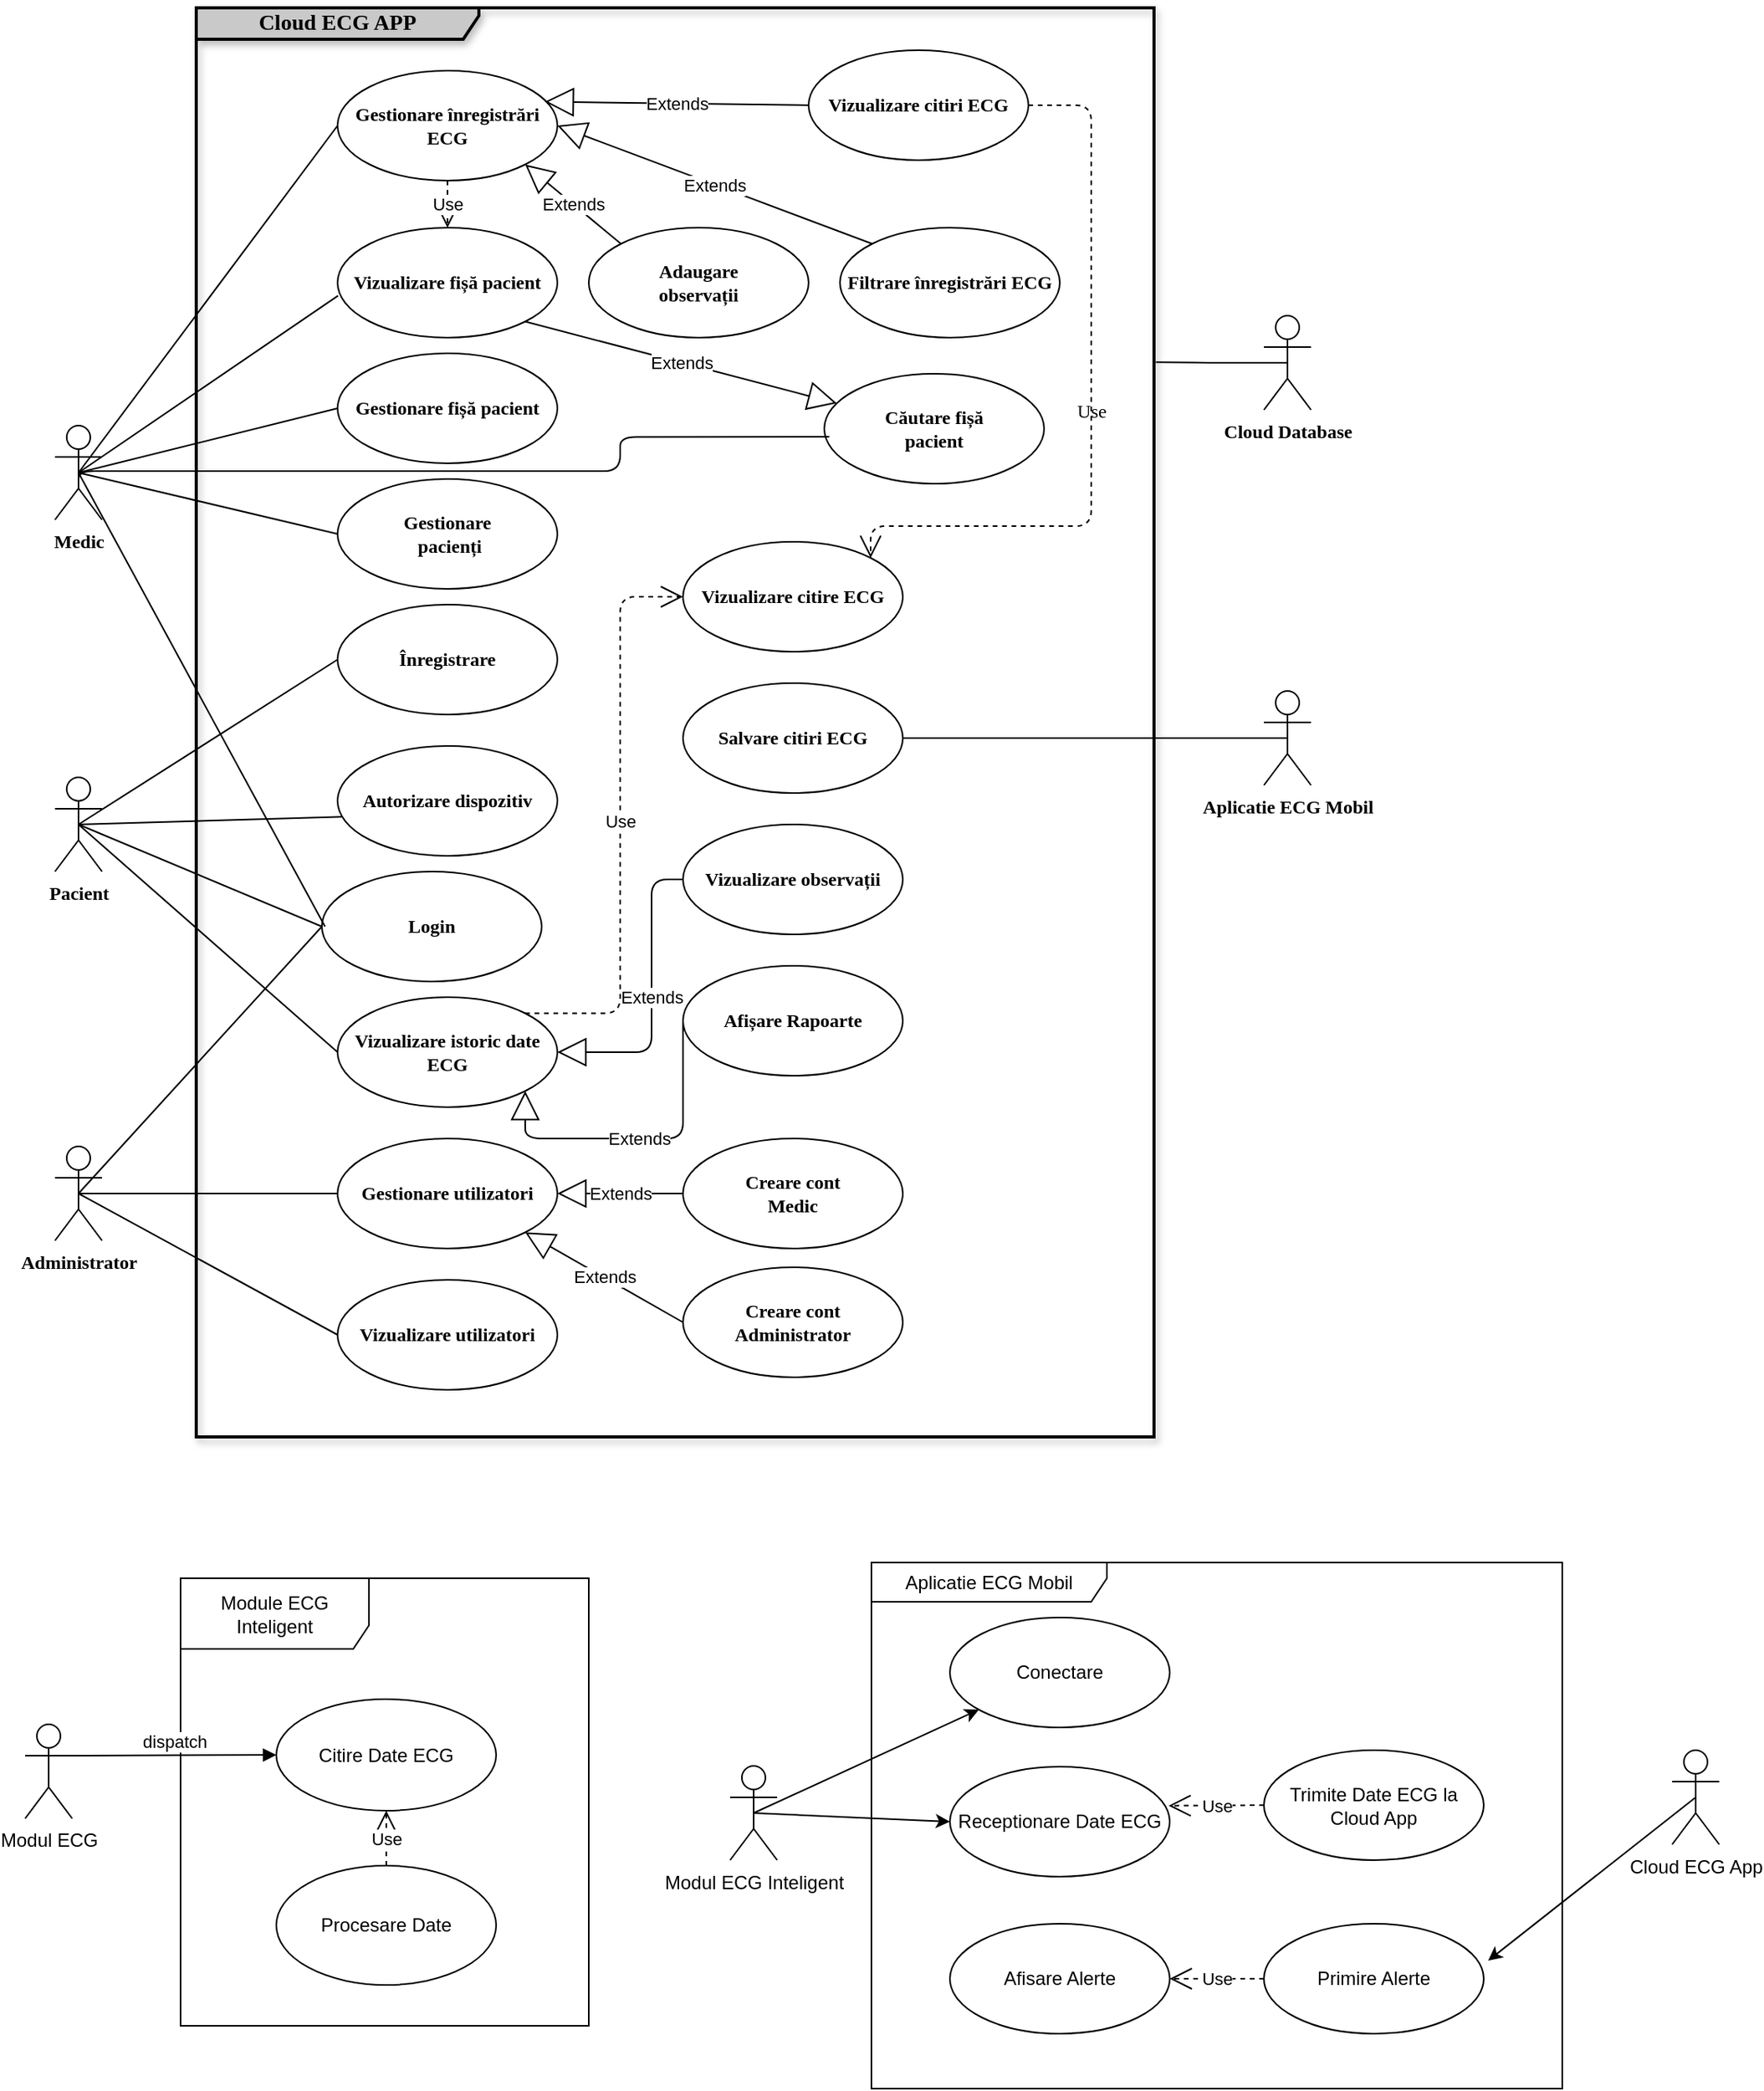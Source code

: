 <mxfile version="13.0.3" type="device"><diagram name="Use Cases" id="9361dd3d-8414-5efd-6122-117bd74ce7a7"><mxGraphModel dx="1102" dy="815" grid="1" gridSize="10" guides="1" tooltips="1" connect="1" arrows="1" fold="1" page="1" pageScale="1.5" pageWidth="827" pageHeight="1169" background="#ffffff" math="0" shadow="0"><root><object label="" id="0"><mxCell/></object><mxCell id="1" parent="0"/><mxCell id="E6YabIPd5tkHs9j2iYlv-161" value="Cloud ECG APP" style="shape=umlFrame;whiteSpace=wrap;html=1;shadow=1;fillColor=#C9C9C9;width=180;height=20;fontFamily=Verdana;fontStyle=1;fontSize=14;swimlaneFillColor=none;strokeWidth=2;" parent="1" vertex="1"><mxGeometry x="170" y="40" width="610" height="910" as="geometry"/></mxCell><mxCell id="E6YabIPd5tkHs9j2iYlv-172" value="Module ECG Inteligent" style="shape=umlFrame;whiteSpace=wrap;html=1;shadow=0;fillColor=none;width=120;height=45;" parent="1" vertex="1"><mxGeometry x="160" y="1040" width="260" height="285" as="geometry"/></mxCell><mxCell id="E6YabIPd5tkHs9j2iYlv-94" value="Pacient" style="shape=umlActor;verticalLabelPosition=bottom;labelBackgroundColor=#ffffff;verticalAlign=top;html=1;shadow=0;fillColor=none;fontFamily=Verdana;fontStyle=1" parent="1" vertex="1"><mxGeometry x="80" y="530" width="30" height="60" as="geometry"/></mxCell><mxCell id="E6YabIPd5tkHs9j2iYlv-95" value="Medic" style="shape=umlActor;verticalLabelPosition=bottom;labelBackgroundColor=#ffffff;verticalAlign=top;html=1;shadow=0;fillColor=none;fontFamily=Verdana;fontStyle=1" parent="1" vertex="1"><mxGeometry x="80" y="306" width="30" height="60" as="geometry"/></mxCell><mxCell id="E6YabIPd5tkHs9j2iYlv-96" value="Administrator" style="shape=umlActor;verticalLabelPosition=bottom;labelBackgroundColor=#ffffff;verticalAlign=top;html=1;shadow=0;fillColor=none;fontFamily=Verdana;fontStyle=1" parent="1" vertex="1"><mxGeometry x="80" y="765" width="30" height="60" as="geometry"/></mxCell><mxCell id="E6YabIPd5tkHs9j2iYlv-97" value="Înregistrare" style="ellipse;whiteSpace=wrap;html=1;shadow=0;fillColor=none;fontFamily=Verdana;fontStyle=1" parent="1" vertex="1"><mxGeometry x="260" y="420" width="140" height="70" as="geometry"/></mxCell><mxCell id="E6YabIPd5tkHs9j2iYlv-98" value="Login" style="ellipse;whiteSpace=wrap;html=1;shadow=0;fillColor=none;fontFamily=Verdana;fontStyle=1" parent="1" vertex="1"><mxGeometry x="250" y="590" width="140" height="70" as="geometry"/></mxCell><mxCell id="E6YabIPd5tkHs9j2iYlv-99" value="Vizualizare istoric date ECG" style="ellipse;whiteSpace=wrap;html=1;shadow=0;fillColor=none;fontFamily=Verdana;fontStyle=1" parent="1" vertex="1"><mxGeometry x="260" y="670" width="140" height="70" as="geometry"/></mxCell><mxCell id="E6YabIPd5tkHs9j2iYlv-101" value="Vizualizare citire ECG" style="ellipse;whiteSpace=wrap;html=1;shadow=0;fillColor=none;fontStyle=1;fontFamily=Verdana;" parent="1" vertex="1"><mxGeometry x="480" y="380" width="140" height="70" as="geometry"/></mxCell><mxCell id="E6YabIPd5tkHs9j2iYlv-107" value="Extends" style="endArrow=block;endSize=16;endFill=0;html=1;exitX=0;exitY=0.5;exitDx=0;exitDy=0;entryX=1;entryY=1;entryDx=0;entryDy=0;edgeStyle=elbowEdgeStyle;elbow=vertical;" parent="1" source="E6YabIPd5tkHs9j2iYlv-112" target="E6YabIPd5tkHs9j2iYlv-99" edge="1"><mxGeometry width="160" relative="1" as="geometry"><mxPoint x="470" y="845" as="sourcePoint"/><mxPoint x="600" y="855" as="targetPoint"/><Array as="points"><mxPoint x="450" y="760"/></Array></mxGeometry></mxCell><mxCell id="E6YabIPd5tkHs9j2iYlv-108" value="Aplicatie ECG Mobil" style="shape=umlActor;verticalLabelPosition=bottom;labelBackgroundColor=#ffffff;verticalAlign=top;html=1;shadow=0;fillColor=none;fontStyle=1;fontFamily=Verdana;" parent="1" vertex="1"><mxGeometry x="850" y="475" width="30" height="60" as="geometry"/></mxCell><mxCell id="E6YabIPd5tkHs9j2iYlv-111" value="Vizualizare observații" style="ellipse;whiteSpace=wrap;html=1;shadow=0;fillColor=none;fontFamily=Verdana;fontStyle=1" parent="1" vertex="1"><mxGeometry x="480" y="560" width="140" height="70" as="geometry"/></mxCell><mxCell id="E6YabIPd5tkHs9j2iYlv-112" value="Afișare Rapoarte" style="ellipse;whiteSpace=wrap;html=1;shadow=0;fillColor=none;fontFamily=Verdana;fontStyle=1" parent="1" vertex="1"><mxGeometry x="480" y="650" width="140" height="70" as="geometry"/></mxCell><mxCell id="E6YabIPd5tkHs9j2iYlv-113" value="Extends" style="endArrow=block;endSize=16;endFill=0;html=1;exitX=0;exitY=0.5;exitDx=0;exitDy=0;entryX=1;entryY=0.5;entryDx=0;entryDy=0;edgeStyle=orthogonalEdgeStyle;" parent="1" source="E6YabIPd5tkHs9j2iYlv-111" target="E6YabIPd5tkHs9j2iYlv-99" edge="1"><mxGeometry width="160" relative="1" as="geometry"><mxPoint x="540" y="575" as="sourcePoint"/><mxPoint x="700" y="575" as="targetPoint"/><Array as="points"><mxPoint x="460" y="595"/><mxPoint x="460" y="705"/></Array></mxGeometry></mxCell><mxCell id="E6YabIPd5tkHs9j2iYlv-114" value="Use" style="endArrow=open;endSize=12;dashed=1;html=1;entryX=0;entryY=0.5;entryDx=0;entryDy=0;edgeStyle=orthogonalEdgeStyle;exitX=1;exitY=0;exitDx=0;exitDy=0;" parent="1" source="E6YabIPd5tkHs9j2iYlv-99" target="E6YabIPd5tkHs9j2iYlv-101" edge="1"><mxGeometry width="160" relative="1" as="geometry"><mxPoint x="470" y="849.41" as="sourcePoint"/><mxPoint x="620" y="849" as="targetPoint"/></mxGeometry></mxCell><mxCell id="E6YabIPd5tkHs9j2iYlv-194" style="edgeStyle=orthogonalEdgeStyle;rounded=0;orthogonalLoop=1;jettySize=auto;html=1;exitX=0.5;exitY=0.5;exitDx=0;exitDy=0;exitPerimeter=0;entryX=1.002;entryY=0.248;entryDx=0;entryDy=0;entryPerimeter=0;startArrow=none;startFill=0;endArrow=none;endFill=0;" parent="1" source="E6YabIPd5tkHs9j2iYlv-115" target="E6YabIPd5tkHs9j2iYlv-161" edge="1"><mxGeometry relative="1" as="geometry"/></mxCell><mxCell id="E6YabIPd5tkHs9j2iYlv-115" value="Cloud Database" style="shape=umlActor;verticalLabelPosition=bottom;labelBackgroundColor=#ffffff;verticalAlign=top;html=1;shadow=0;fillColor=none;fontStyle=1;fontFamily=Verdana;" parent="1" vertex="1"><mxGeometry x="850" y="236" width="30" height="60" as="geometry"/></mxCell><mxCell id="E6YabIPd5tkHs9j2iYlv-118" value="Gestionare fișă pacient" style="ellipse;whiteSpace=wrap;html=1;shadow=0;fillColor=none;fontFamily=Verdana;fontStyle=1" parent="1" vertex="1"><mxGeometry x="260" y="260" width="140" height="70" as="geometry"/></mxCell><mxCell id="E6YabIPd5tkHs9j2iYlv-119" value="Căutare fișă &lt;br&gt;pacient" style="ellipse;whiteSpace=wrap;html=1;shadow=0;fillColor=none;fontStyle=1;fontFamily=Verdana;" parent="1" vertex="1"><mxGeometry x="570" y="273" width="140" height="70" as="geometry"/></mxCell><mxCell id="E6YabIPd5tkHs9j2iYlv-120" value="Vizualizare fișă pacient" style="ellipse;whiteSpace=wrap;html=1;shadow=0;fillColor=none;fontStyle=1;fontFamily=Verdana;" parent="1" vertex="1"><mxGeometry x="260" y="180" width="140" height="70" as="geometry"/></mxCell><mxCell id="E6YabIPd5tkHs9j2iYlv-122" value="Gestionare înregistrări ECG" style="ellipse;whiteSpace=wrap;html=1;shadow=0;fillColor=none;fontFamily=Verdana;fontStyle=1" parent="1" vertex="1"><mxGeometry x="260" y="80" width="140" height="70" as="geometry"/></mxCell><mxCell id="E6YabIPd5tkHs9j2iYlv-123" value="Vizualizare citiri ECG" style="ellipse;whiteSpace=wrap;html=1;shadow=0;fillColor=none;fontFamily=Verdana;fontStyle=1" parent="1" vertex="1"><mxGeometry x="560" y="67" width="140" height="70" as="geometry"/></mxCell><mxCell id="E6YabIPd5tkHs9j2iYlv-124" value="Filtrare înregistrări ECG" style="ellipse;whiteSpace=wrap;html=1;shadow=0;fillColor=none;fontFamily=Verdana;fontStyle=1" parent="1" vertex="1"><mxGeometry x="580" y="180" width="140" height="70" as="geometry"/></mxCell><mxCell id="E6YabIPd5tkHs9j2iYlv-125" value="Adaugare &lt;br&gt;observații" style="ellipse;whiteSpace=wrap;html=1;shadow=0;fillColor=none;fontFamily=Verdana;fontStyle=1" parent="1" vertex="1"><mxGeometry x="420" y="180" width="140" height="70" as="geometry"/></mxCell><mxCell id="E6YabIPd5tkHs9j2iYlv-132" value="Extends" style="endArrow=block;endSize=16;endFill=0;html=1;exitX=1;exitY=1;exitDx=0;exitDy=0;" parent="1" source="E6YabIPd5tkHs9j2iYlv-120" target="E6YabIPd5tkHs9j2iYlv-119" edge="1"><mxGeometry width="160" relative="1" as="geometry"><mxPoint x="640" y="220" as="sourcePoint"/><mxPoint x="540" y="180" as="targetPoint"/></mxGeometry></mxCell><mxCell id="E6YabIPd5tkHs9j2iYlv-134" value="Use" style="endArrow=open;endSize=12;dashed=1;html=1;exitX=0.5;exitY=1;exitDx=0;exitDy=0;entryX=0.5;entryY=0;entryDx=0;entryDy=0;" parent="1" source="E6YabIPd5tkHs9j2iYlv-122" target="E6YabIPd5tkHs9j2iYlv-120" edge="1"><mxGeometry width="160" relative="1" as="geometry"><mxPoint x="530" y="350" as="sourcePoint"/><mxPoint x="690" y="350" as="targetPoint"/></mxGeometry></mxCell><mxCell id="E6YabIPd5tkHs9j2iYlv-135" value="Extends" style="endArrow=block;endSize=16;endFill=0;html=1;exitX=0;exitY=0;exitDx=0;exitDy=0;entryX=1;entryY=1;entryDx=0;entryDy=0;" parent="1" source="E6YabIPd5tkHs9j2iYlv-125" target="E6YabIPd5tkHs9j2iYlv-122" edge="1"><mxGeometry width="160" relative="1" as="geometry"><mxPoint x="540" y="430" as="sourcePoint"/><mxPoint x="700" y="430" as="targetPoint"/></mxGeometry></mxCell><mxCell id="E6YabIPd5tkHs9j2iYlv-136" value="Extends" style="endArrow=block;endSize=16;endFill=0;html=1;exitX=0;exitY=0;exitDx=0;exitDy=0;entryX=1;entryY=0.5;entryDx=0;entryDy=0;" parent="1" source="E6YabIPd5tkHs9j2iYlv-124" target="E6YabIPd5tkHs9j2iYlv-122" edge="1"><mxGeometry width="160" relative="1" as="geometry"><mxPoint x="540" y="430" as="sourcePoint"/><mxPoint x="700" y="430" as="targetPoint"/></mxGeometry></mxCell><mxCell id="E6YabIPd5tkHs9j2iYlv-137" value="Extends" style="endArrow=block;endSize=16;endFill=0;html=1;exitX=0;exitY=0.5;exitDx=0;exitDy=0;entryX=0.943;entryY=0.283;entryDx=0;entryDy=0;entryPerimeter=0;" parent="1" source="E6YabIPd5tkHs9j2iYlv-123" target="E6YabIPd5tkHs9j2iYlv-122" edge="1"><mxGeometry width="160" relative="1" as="geometry"><mxPoint x="540" y="430" as="sourcePoint"/><mxPoint x="700" y="430" as="targetPoint"/></mxGeometry></mxCell><mxCell id="E6YabIPd5tkHs9j2iYlv-141" value="Gestionare utilizatori" style="ellipse;whiteSpace=wrap;html=1;shadow=0;fillColor=none;fontFamily=Verdana;fontStyle=1" parent="1" vertex="1"><mxGeometry x="260" y="760" width="140" height="70" as="geometry"/></mxCell><mxCell id="E6YabIPd5tkHs9j2iYlv-142" value="Vizualizare utilizatori" style="ellipse;whiteSpace=wrap;html=1;shadow=0;fillColor=none;fontFamily=Verdana;fontStyle=1" parent="1" vertex="1"><mxGeometry x="260" y="850" width="140" height="70" as="geometry"/></mxCell><mxCell id="E6YabIPd5tkHs9j2iYlv-143" value="Creare cont&lt;br&gt;Medic" style="ellipse;whiteSpace=wrap;html=1;shadow=0;fillColor=none;fontFamily=Verdana;fontStyle=1" parent="1" vertex="1"><mxGeometry x="480" y="760" width="140" height="70" as="geometry"/></mxCell><mxCell id="E6YabIPd5tkHs9j2iYlv-144" value="Creare cont &lt;br&gt;Administrator" style="ellipse;whiteSpace=wrap;html=1;shadow=0;fillColor=none;fontStyle=1;fontFamily=Verdana;" parent="1" vertex="1"><mxGeometry x="480" y="842" width="140" height="70" as="geometry"/></mxCell><mxCell id="E6YabIPd5tkHs9j2iYlv-145" value="Extends" style="endArrow=block;endSize=16;endFill=0;html=1;exitX=0;exitY=0.5;exitDx=0;exitDy=0;entryX=1;entryY=1;entryDx=0;entryDy=0;" parent="1" source="E6YabIPd5tkHs9j2iYlv-144" target="E6YabIPd5tkHs9j2iYlv-141" edge="1"><mxGeometry width="160" relative="1" as="geometry"><mxPoint x="540" y="990" as="sourcePoint"/><mxPoint x="700" y="990" as="targetPoint"/></mxGeometry></mxCell><mxCell id="E6YabIPd5tkHs9j2iYlv-146" value="Extends" style="endArrow=block;endSize=16;endFill=0;html=1;entryX=1;entryY=0.5;entryDx=0;entryDy=0;exitX=0;exitY=0.5;exitDx=0;exitDy=0;" parent="1" source="E6YabIPd5tkHs9j2iYlv-143" target="E6YabIPd5tkHs9j2iYlv-141" edge="1"><mxGeometry width="160" relative="1" as="geometry"><mxPoint x="740" y="1060" as="sourcePoint"/><mxPoint x="700" y="990" as="targetPoint"/></mxGeometry></mxCell><mxCell id="E6YabIPd5tkHs9j2iYlv-164" value="Citire Date ECG" style="ellipse;whiteSpace=wrap;html=1;shadow=0;fillColor=none;" parent="1" vertex="1"><mxGeometry x="221" y="1117" width="140" height="71" as="geometry"/></mxCell><mxCell id="E6YabIPd5tkHs9j2iYlv-165" value="Modul ECG" style="shape=umlActor;verticalLabelPosition=bottom;labelBackgroundColor=#ffffff;verticalAlign=top;html=1;shadow=0;fillColor=none;" parent="1" vertex="1"><mxGeometry x="61" y="1133" width="30" height="60" as="geometry"/></mxCell><mxCell id="E6YabIPd5tkHs9j2iYlv-168" value="dispatch" style="html=1;verticalAlign=bottom;endArrow=block;exitX=1;exitY=0.333;exitDx=0;exitDy=0;exitPerimeter=0;entryX=0;entryY=0.5;entryDx=0;entryDy=0;" parent="1" source="E6YabIPd5tkHs9j2iYlv-165" target="E6YabIPd5tkHs9j2iYlv-164" edge="1"><mxGeometry width="80" relative="1" as="geometry"><mxPoint x="111" y="1202.41" as="sourcePoint"/><mxPoint x="191" y="1202.41" as="targetPoint"/></mxGeometry></mxCell><mxCell id="E6YabIPd5tkHs9j2iYlv-171" value="Procesare Date" style="ellipse;whiteSpace=wrap;html=1;shadow=0;fillColor=none;" parent="1" vertex="1"><mxGeometry x="221" y="1223" width="140" height="76" as="geometry"/></mxCell><mxCell id="E6YabIPd5tkHs9j2iYlv-173" value="Modul ECG Inteligent" style="shape=umlActor;verticalLabelPosition=bottom;labelBackgroundColor=#ffffff;verticalAlign=top;html=1;shadow=0;fillColor=none;" parent="1" vertex="1"><mxGeometry x="510" y="1159.5" width="30" height="60" as="geometry"/></mxCell><mxCell id="E6YabIPd5tkHs9j2iYlv-174" value="Conectare" style="ellipse;whiteSpace=wrap;html=1;shadow=0;fillColor=none;" parent="1" vertex="1"><mxGeometry x="650" y="1065" width="140" height="70" as="geometry"/></mxCell><mxCell id="E6YabIPd5tkHs9j2iYlv-175" value="Receptionare Date ECG" style="ellipse;whiteSpace=wrap;html=1;shadow=0;fillColor=none;" parent="1" vertex="1"><mxGeometry x="650" y="1160" width="140" height="70" as="geometry"/></mxCell><mxCell id="E6YabIPd5tkHs9j2iYlv-176" value="Trimite Date ECG la Cloud App" style="ellipse;whiteSpace=wrap;html=1;shadow=0;fillColor=none;" parent="1" vertex="1"><mxGeometry x="850" y="1149.5" width="140" height="70" as="geometry"/></mxCell><mxCell id="E6YabIPd5tkHs9j2iYlv-177" value="Primire Alerte" style="ellipse;whiteSpace=wrap;html=1;shadow=0;fillColor=none;" parent="1" vertex="1"><mxGeometry x="850" y="1260" width="140" height="70" as="geometry"/></mxCell><mxCell id="E6YabIPd5tkHs9j2iYlv-178" value="Afisare Alerte" style="ellipse;whiteSpace=wrap;html=1;shadow=0;fillColor=none;" parent="1" vertex="1"><mxGeometry x="650" y="1260" width="140" height="70" as="geometry"/></mxCell><mxCell id="E6YabIPd5tkHs9j2iYlv-179" value="Cloud ECG App" style="shape=umlActor;verticalLabelPosition=bottom;labelBackgroundColor=#ffffff;verticalAlign=top;html=1;shadow=0;fillColor=none;" parent="1" vertex="1"><mxGeometry x="1110" y="1149.5" width="30" height="60" as="geometry"/></mxCell><mxCell id="E6YabIPd5tkHs9j2iYlv-181" value="Autorizare dispozitiv" style="ellipse;whiteSpace=wrap;html=1;shadow=0;fillColor=none;fontFamily=Verdana;fontStyle=1" parent="1" vertex="1"><mxGeometry x="260" y="510" width="140" height="70" as="geometry"/></mxCell><mxCell id="E6YabIPd5tkHs9j2iYlv-195" value="Use" style="endArrow=open;endSize=12;dashed=1;html=1;exitX=0.5;exitY=0;exitDx=0;exitDy=0;entryX=0.5;entryY=1;entryDx=0;entryDy=0;" parent="1" source="E6YabIPd5tkHs9j2iYlv-171" target="E6YabIPd5tkHs9j2iYlv-164" edge="1"><mxGeometry width="160" relative="1" as="geometry"><mxPoint x="521" y="1183" as="sourcePoint"/><mxPoint x="681" y="1183" as="targetPoint"/></mxGeometry></mxCell><mxCell id="E6YabIPd5tkHs9j2iYlv-204" value="" style="endArrow=classic;html=1;exitX=0.5;exitY=0.5;exitDx=0;exitDy=0;exitPerimeter=0;" parent="1" source="E6YabIPd5tkHs9j2iYlv-173" target="E6YabIPd5tkHs9j2iYlv-174" edge="1"><mxGeometry width="50" height="50" relative="1" as="geometry"><mxPoint x="590" y="1095" as="sourcePoint"/><mxPoint x="640" y="1045" as="targetPoint"/></mxGeometry></mxCell><mxCell id="E6YabIPd5tkHs9j2iYlv-205" value="" style="endArrow=classic;html=1;exitX=0.5;exitY=0.5;exitDx=0;exitDy=0;exitPerimeter=0;entryX=0;entryY=0.5;entryDx=0;entryDy=0;" parent="1" source="E6YabIPd5tkHs9j2iYlv-173" target="E6YabIPd5tkHs9j2iYlv-175" edge="1"><mxGeometry width="50" height="50" relative="1" as="geometry"><mxPoint x="590" y="1095" as="sourcePoint"/><mxPoint x="640" y="1045" as="targetPoint"/></mxGeometry></mxCell><mxCell id="E6YabIPd5tkHs9j2iYlv-208" value="Use" style="endArrow=open;endSize=12;dashed=1;html=1;entryX=0.995;entryY=0.355;entryDx=0;entryDy=0;exitX=0;exitY=0.5;exitDx=0;exitDy=0;entryPerimeter=0;" parent="1" source="E6YabIPd5tkHs9j2iYlv-176" target="E6YabIPd5tkHs9j2iYlv-175" edge="1"><mxGeometry width="160" relative="1" as="geometry"><mxPoint x="860" y="1195" as="sourcePoint"/><mxPoint x="700" y="1075" as="targetPoint"/></mxGeometry></mxCell><mxCell id="E6YabIPd5tkHs9j2iYlv-209" value="Use" style="endArrow=open;endSize=12;dashed=1;html=1;exitX=0;exitY=0.5;exitDx=0;exitDy=0;entryX=1;entryY=0.5;entryDx=0;entryDy=0;" parent="1" source="E6YabIPd5tkHs9j2iYlv-177" target="E6YabIPd5tkHs9j2iYlv-178" edge="1"><mxGeometry width="160" relative="1" as="geometry"><mxPoint x="540" y="1075" as="sourcePoint"/><mxPoint x="700" y="1075" as="targetPoint"/></mxGeometry></mxCell><mxCell id="E6YabIPd5tkHs9j2iYlv-210" value="" style="endArrow=classic;html=1;entryX=1.02;entryY=0.336;entryDx=0;entryDy=0;entryPerimeter=0;exitX=0.5;exitY=0.5;exitDx=0;exitDy=0;exitPerimeter=0;" parent="1" source="E6YabIPd5tkHs9j2iYlv-179" target="E6YabIPd5tkHs9j2iYlv-177" edge="1"><mxGeometry width="50" height="50" relative="1" as="geometry"><mxPoint x="590" y="1095" as="sourcePoint"/><mxPoint x="640" y="1045" as="targetPoint"/></mxGeometry></mxCell><mxCell id="E6YabIPd5tkHs9j2iYlv-211" value="Aplicatie ECG Mobil" style="shape=umlFrame;whiteSpace=wrap;html=1;shadow=0;fillColor=none;width=150;height=25;" parent="1" vertex="1"><mxGeometry x="600" y="1030" width="440" height="335" as="geometry"/></mxCell><mxCell id="ZlC3_c9vMCJ2XDfo54S0-1" value="Gestionare&lt;br&gt;&amp;nbsp;pacienți" style="ellipse;whiteSpace=wrap;html=1;shadow=0;strokeColor=#000000;strokeWidth=1;fillColor=none;gradientColor=none;fontFamily=Verdana;fontSize=12;fontColor=#000000;fontStyle=1" parent="1" vertex="1"><mxGeometry x="260" y="340" width="140" height="70" as="geometry"/></mxCell><mxCell id="ZlC3_c9vMCJ2XDfo54S0-4" value="" style="endArrow=none;html=1;labelBackgroundColor=none;strokeColor=#000000;strokeWidth=1;fontFamily=Verdana;fontSize=12;fontColor=#000000;entryX=0;entryY=0.5;entryDx=0;entryDy=0;exitX=0.5;exitY=0.5;exitDx=0;exitDy=0;exitPerimeter=0;" parent="1" source="E6YabIPd5tkHs9j2iYlv-95" target="ZlC3_c9vMCJ2XDfo54S0-1" edge="1"><mxGeometry width="50" height="50" relative="1" as="geometry"><mxPoint x="640" y="560" as="sourcePoint"/><mxPoint x="690" y="510" as="targetPoint"/></mxGeometry></mxCell><mxCell id="ZlC3_c9vMCJ2XDfo54S0-5" value="" style="endArrow=none;html=1;labelBackgroundColor=none;strokeColor=#000000;strokeWidth=1;fontFamily=Verdana;fontSize=12;fontColor=#000000;exitX=0.5;exitY=0.5;exitDx=0;exitDy=0;exitPerimeter=0;entryX=0;entryY=0.5;entryDx=0;entryDy=0;" parent="1" source="E6YabIPd5tkHs9j2iYlv-95" target="E6YabIPd5tkHs9j2iYlv-118" edge="1"><mxGeometry width="50" height="50" relative="1" as="geometry"><mxPoint x="640" y="560" as="sourcePoint"/><mxPoint x="690" y="510" as="targetPoint"/></mxGeometry></mxCell><mxCell id="ZlC3_c9vMCJ2XDfo54S0-6" value="" style="endArrow=none;html=1;labelBackgroundColor=none;strokeColor=#000000;strokeWidth=1;fontFamily=Verdana;fontSize=12;fontColor=#000000;entryX=0.023;entryY=0.645;entryDx=0;entryDy=0;entryPerimeter=0;exitX=0.5;exitY=0.5;exitDx=0;exitDy=0;exitPerimeter=0;edgeStyle=orthogonalEdgeStyle;" parent="1" edge="1"><mxGeometry width="50" height="50" relative="1" as="geometry"><mxPoint x="95" y="345.0" as="sourcePoint"/><mxPoint x="573.22" y="313.15" as="targetPoint"/><Array as="points"><mxPoint x="95" y="335"/><mxPoint x="440" y="335"/><mxPoint x="440" y="313"/></Array></mxGeometry></mxCell><mxCell id="ZlC3_c9vMCJ2XDfo54S0-7" value="" style="endArrow=none;html=1;labelBackgroundColor=none;strokeColor=#000000;strokeWidth=1;fontFamily=Verdana;fontSize=12;fontColor=#000000;entryX=0.002;entryY=0.619;entryDx=0;entryDy=0;entryPerimeter=0;exitX=0.5;exitY=0.5;exitDx=0;exitDy=0;exitPerimeter=0;" parent="1" source="E6YabIPd5tkHs9j2iYlv-95" target="E6YabIPd5tkHs9j2iYlv-120" edge="1"><mxGeometry width="50" height="50" relative="1" as="geometry"><mxPoint x="640" y="560" as="sourcePoint"/><mxPoint x="690" y="510" as="targetPoint"/></mxGeometry></mxCell><mxCell id="ZlC3_c9vMCJ2XDfo54S0-8" value="" style="endArrow=none;html=1;labelBackgroundColor=none;strokeColor=#000000;strokeWidth=1;fontFamily=Verdana;fontSize=12;fontColor=#000000;entryX=0.5;entryY=0.5;entryDx=0;entryDy=0;entryPerimeter=0;exitX=0;exitY=0.5;exitDx=0;exitDy=0;" parent="1" target="E6YabIPd5tkHs9j2iYlv-95" edge="1"><mxGeometry width="50" height="50" relative="1" as="geometry"><mxPoint x="252" y="625.0" as="sourcePoint"/><mxPoint x="133" y="336" as="targetPoint"/></mxGeometry></mxCell><mxCell id="ZlC3_c9vMCJ2XDfo54S0-9" value="" style="endArrow=none;html=1;labelBackgroundColor=none;strokeColor=#000000;strokeWidth=1;fontFamily=Verdana;fontSize=12;fontColor=#000000;entryX=0;entryY=0.5;entryDx=0;entryDy=0;exitX=0.5;exitY=0.5;exitDx=0;exitDy=0;exitPerimeter=0;" parent="1" source="E6YabIPd5tkHs9j2iYlv-95" target="E6YabIPd5tkHs9j2iYlv-122" edge="1"><mxGeometry width="50" height="50" relative="1" as="geometry"><mxPoint x="120" y="270" as="sourcePoint"/><mxPoint x="690" y="510" as="targetPoint"/></mxGeometry></mxCell><mxCell id="ZlC3_c9vMCJ2XDfo54S0-10" value="" style="endArrow=none;html=1;labelBackgroundColor=none;strokeColor=#000000;strokeWidth=1;fontFamily=Verdana;fontSize=12;fontColor=#000000;exitX=0.5;exitY=0.5;exitDx=0;exitDy=0;exitPerimeter=0;entryX=0.019;entryY=0.645;entryDx=0;entryDy=0;elbow=vertical;entryPerimeter=0;" parent="1" source="E6YabIPd5tkHs9j2iYlv-94" target="E6YabIPd5tkHs9j2iYlv-181" edge="1"><mxGeometry width="50" height="50" relative="1" as="geometry"><mxPoint x="640" y="560" as="sourcePoint"/><mxPoint x="690" y="510" as="targetPoint"/></mxGeometry></mxCell><mxCell id="ZlC3_c9vMCJ2XDfo54S0-11" value="" style="endArrow=none;html=1;labelBackgroundColor=none;strokeColor=#000000;strokeWidth=1;fontFamily=Verdana;fontSize=12;fontColor=#000000;exitX=0.5;exitY=0.5;exitDx=0;exitDy=0;exitPerimeter=0;entryX=0;entryY=0.5;entryDx=0;entryDy=0;elbow=vertical;" parent="1" source="E6YabIPd5tkHs9j2iYlv-94" target="E6YabIPd5tkHs9j2iYlv-97" edge="1"><mxGeometry width="50" height="50" relative="1" as="geometry"><mxPoint x="640" y="560" as="sourcePoint"/><mxPoint x="690" y="510" as="targetPoint"/></mxGeometry></mxCell><mxCell id="ZlC3_c9vMCJ2XDfo54S0-12" value="" style="endArrow=none;html=1;labelBackgroundColor=none;strokeColor=#000000;strokeWidth=1;fontFamily=Verdana;fontSize=12;fontColor=#000000;entryX=0;entryY=0.5;entryDx=0;entryDy=0;exitX=0.5;exitY=0.5;exitDx=0;exitDy=0;exitPerimeter=0;" parent="1" source="E6YabIPd5tkHs9j2iYlv-94" target="E6YabIPd5tkHs9j2iYlv-98" edge="1"><mxGeometry width="50" height="50" relative="1" as="geometry"><mxPoint x="100" y="630" as="sourcePoint"/><mxPoint x="690" y="580" as="targetPoint"/></mxGeometry></mxCell><mxCell id="ZlC3_c9vMCJ2XDfo54S0-13" value="" style="endArrow=none;html=1;labelBackgroundColor=none;strokeColor=#000000;strokeWidth=1;fontFamily=Verdana;fontSize=12;fontColor=#000000;entryX=0;entryY=0.5;entryDx=0;entryDy=0;exitX=0.5;exitY=0.5;exitDx=0;exitDy=0;exitPerimeter=0;elbow=vertical;" parent="1" source="E6YabIPd5tkHs9j2iYlv-96" target="E6YabIPd5tkHs9j2iYlv-98" edge="1"><mxGeometry width="50" height="50" relative="1" as="geometry"><mxPoint x="640" y="630" as="sourcePoint"/><mxPoint x="690" y="580" as="targetPoint"/></mxGeometry></mxCell><mxCell id="ZlC3_c9vMCJ2XDfo54S0-14" value="" style="endArrow=none;html=1;labelBackgroundColor=none;strokeColor=#000000;strokeWidth=1;fontFamily=Verdana;fontSize=12;fontColor=#000000;entryX=0.5;entryY=0.5;entryDx=0;entryDy=0;entryPerimeter=0;exitX=0;exitY=0.5;exitDx=0;exitDy=0;elbow=vertical;" parent="1" source="E6YabIPd5tkHs9j2iYlv-99" target="E6YabIPd5tkHs9j2iYlv-94" edge="1"><mxGeometry width="50" height="50" relative="1" as="geometry"><mxPoint x="640" y="810" as="sourcePoint"/><mxPoint x="690" y="760" as="targetPoint"/></mxGeometry></mxCell><mxCell id="ZlC3_c9vMCJ2XDfo54S0-15" value="" style="endArrow=none;html=1;labelBackgroundColor=none;strokeColor=#000000;strokeWidth=1;fontFamily=Verdana;fontSize=12;fontColor=#000000;exitX=0.5;exitY=0.5;exitDx=0;exitDy=0;exitPerimeter=0;entryX=0;entryY=0.5;entryDx=0;entryDy=0;" parent="1" source="E6YabIPd5tkHs9j2iYlv-96" target="E6YabIPd5tkHs9j2iYlv-141" edge="1"><mxGeometry width="50" height="50" relative="1" as="geometry"><mxPoint x="640" y="750" as="sourcePoint"/><mxPoint x="690" y="700" as="targetPoint"/></mxGeometry></mxCell><mxCell id="ZlC3_c9vMCJ2XDfo54S0-16" value="" style="endArrow=none;html=1;labelBackgroundColor=none;strokeColor=#000000;strokeWidth=1;fontFamily=Verdana;fontSize=12;fontColor=#000000;exitX=0.5;exitY=0.5;exitDx=0;exitDy=0;exitPerimeter=0;entryX=0;entryY=0.5;entryDx=0;entryDy=0;" parent="1" source="E6YabIPd5tkHs9j2iYlv-96" target="E6YabIPd5tkHs9j2iYlv-142" edge="1"><mxGeometry width="50" height="50" relative="1" as="geometry"><mxPoint x="640" y="750" as="sourcePoint"/><mxPoint x="690" y="700" as="targetPoint"/></mxGeometry></mxCell><mxCell id="ZlC3_c9vMCJ2XDfo54S0-18" value="Use" style="endArrow=open;endSize=12;dashed=1;html=1;labelBackgroundColor=none;strokeColor=#000000;strokeWidth=1;fontFamily=Verdana;fontSize=12;fontColor=#000000;exitX=1;exitY=0.5;exitDx=0;exitDy=0;entryX=1;entryY=0;entryDx=0;entryDy=0;edgeStyle=orthogonalEdgeStyle;elbow=vertical;" parent="1" source="E6YabIPd5tkHs9j2iYlv-123" target="E6YabIPd5tkHs9j2iYlv-101" edge="1"><mxGeometry width="160" relative="1" as="geometry"><mxPoint x="580" y="480" as="sourcePoint"/><mxPoint x="740" y="480" as="targetPoint"/><Array as="points"><mxPoint x="740" y="102"/><mxPoint x="740" y="370"/><mxPoint x="600" y="370"/></Array></mxGeometry></mxCell><mxCell id="ZlC3_c9vMCJ2XDfo54S0-19" value="Salvare citiri ECG" style="ellipse;whiteSpace=wrap;html=1;shadow=0;strokeColor=#000000;strokeWidth=1;fillColor=none;gradientColor=none;fontFamily=Verdana;fontSize=12;fontColor=#000000;fontStyle=1" parent="1" vertex="1"><mxGeometry x="480" y="470" width="140" height="70" as="geometry"/></mxCell><mxCell id="ZlC3_c9vMCJ2XDfo54S0-20" value="" style="endArrow=none;html=1;labelBackgroundColor=none;strokeColor=#000000;strokeWidth=1;fontFamily=Verdana;fontSize=12;fontColor=#000000;exitX=1;exitY=0.5;exitDx=0;exitDy=0;entryX=0.5;entryY=0.5;entryDx=0;entryDy=0;entryPerimeter=0;" parent="1" source="ZlC3_c9vMCJ2XDfo54S0-19" target="E6YabIPd5tkHs9j2iYlv-108" edge="1"><mxGeometry width="50" height="50" relative="1" as="geometry"><mxPoint x="640" y="500" as="sourcePoint"/><mxPoint x="895" y="510" as="targetPoint"/></mxGeometry></mxCell></root></mxGraphModel></diagram></mxfile>